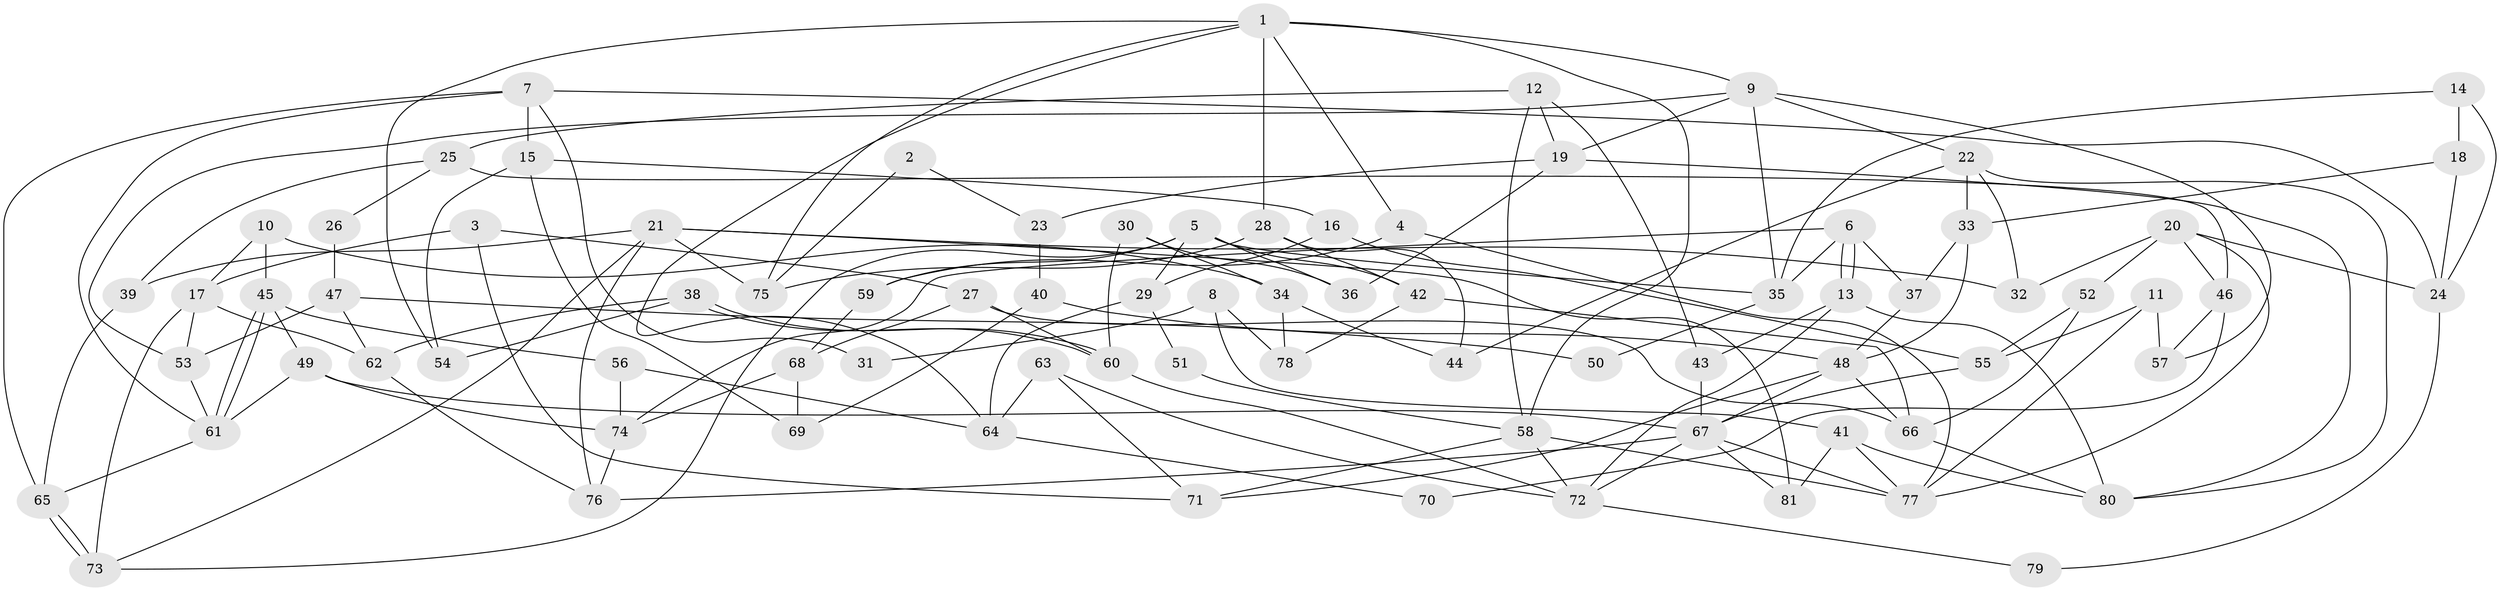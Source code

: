 // coarse degree distribution, {8: 0.10714285714285714, 3: 0.25, 7: 0.07142857142857142, 5: 0.14285714285714285, 4: 0.19642857142857142, 6: 0.125, 2: 0.08928571428571429, 10: 0.017857142857142856}
// Generated by graph-tools (version 1.1) at 2025/52/02/27/25 19:52:06]
// undirected, 81 vertices, 162 edges
graph export_dot {
graph [start="1"]
  node [color=gray90,style=filled];
  1;
  2;
  3;
  4;
  5;
  6;
  7;
  8;
  9;
  10;
  11;
  12;
  13;
  14;
  15;
  16;
  17;
  18;
  19;
  20;
  21;
  22;
  23;
  24;
  25;
  26;
  27;
  28;
  29;
  30;
  31;
  32;
  33;
  34;
  35;
  36;
  37;
  38;
  39;
  40;
  41;
  42;
  43;
  44;
  45;
  46;
  47;
  48;
  49;
  50;
  51;
  52;
  53;
  54;
  55;
  56;
  57;
  58;
  59;
  60;
  61;
  62;
  63;
  64;
  65;
  66;
  67;
  68;
  69;
  70;
  71;
  72;
  73;
  74;
  75;
  76;
  77;
  78;
  79;
  80;
  81;
  1 -- 64;
  1 -- 9;
  1 -- 4;
  1 -- 28;
  1 -- 54;
  1 -- 58;
  1 -- 75;
  2 -- 23;
  2 -- 75;
  3 -- 27;
  3 -- 71;
  3 -- 17;
  4 -- 77;
  4 -- 59;
  5 -- 73;
  5 -- 42;
  5 -- 29;
  5 -- 35;
  5 -- 36;
  5 -- 59;
  6 -- 35;
  6 -- 13;
  6 -- 13;
  6 -- 37;
  6 -- 74;
  7 -- 65;
  7 -- 61;
  7 -- 15;
  7 -- 24;
  7 -- 31;
  8 -- 41;
  8 -- 78;
  8 -- 31;
  9 -- 22;
  9 -- 57;
  9 -- 19;
  9 -- 35;
  9 -- 53;
  10 -- 45;
  10 -- 17;
  10 -- 34;
  11 -- 55;
  11 -- 77;
  11 -- 57;
  12 -- 58;
  12 -- 19;
  12 -- 25;
  12 -- 43;
  13 -- 43;
  13 -- 72;
  13 -- 80;
  14 -- 18;
  14 -- 35;
  14 -- 24;
  15 -- 54;
  15 -- 16;
  15 -- 69;
  16 -- 55;
  16 -- 29;
  17 -- 53;
  17 -- 62;
  17 -- 73;
  18 -- 24;
  18 -- 33;
  19 -- 80;
  19 -- 23;
  19 -- 36;
  20 -- 77;
  20 -- 24;
  20 -- 32;
  20 -- 46;
  20 -- 52;
  21 -- 73;
  21 -- 75;
  21 -- 32;
  21 -- 39;
  21 -- 76;
  21 -- 81;
  22 -- 32;
  22 -- 33;
  22 -- 44;
  22 -- 80;
  23 -- 40;
  24 -- 79;
  25 -- 39;
  25 -- 26;
  25 -- 46;
  26 -- 47;
  27 -- 68;
  27 -- 60;
  27 -- 66;
  28 -- 44;
  28 -- 42;
  28 -- 75;
  29 -- 51;
  29 -- 64;
  30 -- 36;
  30 -- 60;
  30 -- 34;
  33 -- 48;
  33 -- 37;
  34 -- 44;
  34 -- 78;
  35 -- 50;
  37 -- 48;
  38 -- 62;
  38 -- 60;
  38 -- 60;
  38 -- 54;
  39 -- 65;
  40 -- 48;
  40 -- 69;
  41 -- 81;
  41 -- 80;
  41 -- 77;
  42 -- 66;
  42 -- 78;
  43 -- 67;
  45 -- 49;
  45 -- 61;
  45 -- 61;
  45 -- 56;
  46 -- 57;
  46 -- 70;
  47 -- 53;
  47 -- 62;
  47 -- 50;
  48 -- 66;
  48 -- 67;
  48 -- 71;
  49 -- 74;
  49 -- 67;
  49 -- 61;
  51 -- 58;
  52 -- 66;
  52 -- 55;
  53 -- 61;
  55 -- 67;
  56 -- 64;
  56 -- 74;
  58 -- 72;
  58 -- 71;
  58 -- 77;
  59 -- 68;
  60 -- 72;
  61 -- 65;
  62 -- 76;
  63 -- 72;
  63 -- 71;
  63 -- 64;
  64 -- 70;
  65 -- 73;
  65 -- 73;
  66 -- 80;
  67 -- 77;
  67 -- 76;
  67 -- 72;
  67 -- 81;
  68 -- 74;
  68 -- 69;
  72 -- 79;
  74 -- 76;
}
